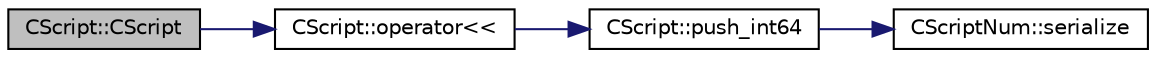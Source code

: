 digraph "CScript::CScript"
{
  edge [fontname="Helvetica",fontsize="10",labelfontname="Helvetica",labelfontsize="10"];
  node [fontname="Helvetica",fontsize="10",shape=record];
  rankdir="LR";
  Node8 [label="CScript::CScript",height=0.2,width=0.4,color="black", fillcolor="grey75", style="filled", fontcolor="black"];
  Node8 -> Node9 [color="midnightblue",fontsize="10",style="solid",fontname="Helvetica"];
  Node9 [label="CScript::operator\<\<",height=0.2,width=0.4,color="black", fillcolor="white", style="filled",URL="$class_c_script.html#aafde904eee737599e8b4f98c4a9d1043"];
  Node9 -> Node10 [color="midnightblue",fontsize="10",style="solid",fontname="Helvetica"];
  Node10 [label="CScript::push_int64",height=0.2,width=0.4,color="black", fillcolor="white", style="filled",URL="$class_c_script.html#ad802105f1515b4953ecbe6aeab2ee1ca"];
  Node10 -> Node11 [color="midnightblue",fontsize="10",style="solid",fontname="Helvetica"];
  Node11 [label="CScriptNum::serialize",height=0.2,width=0.4,color="black", fillcolor="white", style="filled",URL="$class_c_script_num.html#a2e2c60f2646f03b5cec8d92a6d31b1e8"];
}
